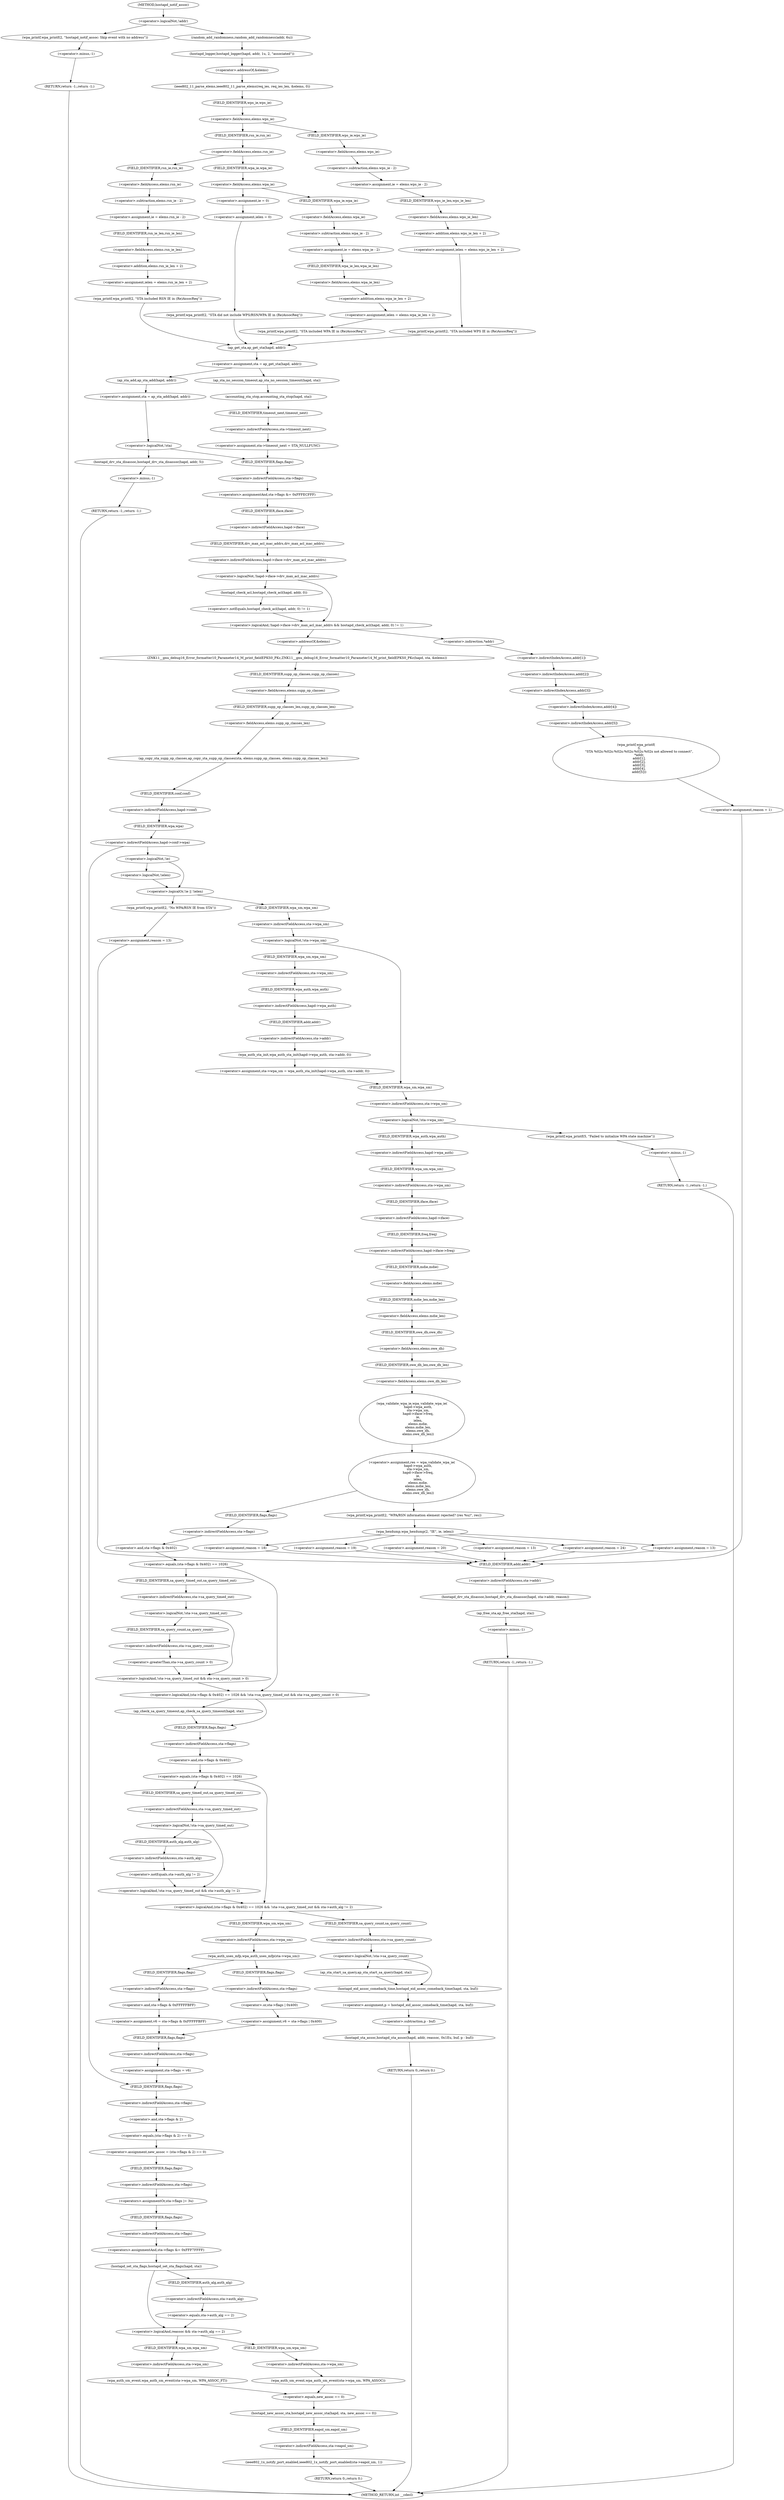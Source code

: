 digraph hostapd_notif_assoc {  
"1000129" [label = "(<operator>.logicalNot,!addr)" ]
"1000132" [label = "(wpa_printf,wpa_printf(2, \"hostapd_notif_assoc: Skip event with no address\"))" ]
"1000135" [label = "(RETURN,return -1;,return -1;)" ]
"1000136" [label = "(<operator>.minus,-1)" ]
"1000138" [label = "(random_add_randomness,random_add_randomness(addr, 6u))" ]
"1000141" [label = "(hostapd_logger,hostapd_logger(hapd, addr, 1u, 2, \"associated\"))" ]
"1000147" [label = "(ieee802_11_parse_elems,ieee802_11_parse_elems(req_ies, req_ies_len, &elems, 0))" ]
"1000150" [label = "(<operator>.addressOf,&elems)" ]
"1000154" [label = "(<operator>.fieldAccess,elems.wps_ie)" ]
"1000156" [label = "(FIELD_IDENTIFIER,wps_ie,wps_ie)" ]
"1000158" [label = "(<operator>.assignment,ie = elems.wps_ie - 2)" ]
"1000160" [label = "(<operator>.subtraction,elems.wps_ie - 2)" ]
"1000161" [label = "(<operator>.fieldAccess,elems.wps_ie)" ]
"1000163" [label = "(FIELD_IDENTIFIER,wps_ie,wps_ie)" ]
"1000165" [label = "(<operator>.assignment,ielen = elems.wps_ie_len + 2)" ]
"1000167" [label = "(<operator>.addition,elems.wps_ie_len + 2)" ]
"1000168" [label = "(<operator>.fieldAccess,elems.wps_ie_len)" ]
"1000170" [label = "(FIELD_IDENTIFIER,wps_ie_len,wps_ie_len)" ]
"1000172" [label = "(wpa_printf,wpa_printf(2, \"STA included WPS IE in (Re)AssocReq\"))" ]
"1000177" [label = "(<operator>.fieldAccess,elems.rsn_ie)" ]
"1000179" [label = "(FIELD_IDENTIFIER,rsn_ie,rsn_ie)" ]
"1000181" [label = "(<operator>.assignment,ie = elems.rsn_ie - 2)" ]
"1000183" [label = "(<operator>.subtraction,elems.rsn_ie - 2)" ]
"1000184" [label = "(<operator>.fieldAccess,elems.rsn_ie)" ]
"1000186" [label = "(FIELD_IDENTIFIER,rsn_ie,rsn_ie)" ]
"1000188" [label = "(<operator>.assignment,ielen = elems.rsn_ie_len + 2)" ]
"1000190" [label = "(<operator>.addition,elems.rsn_ie_len + 2)" ]
"1000191" [label = "(<operator>.fieldAccess,elems.rsn_ie_len)" ]
"1000193" [label = "(FIELD_IDENTIFIER,rsn_ie_len,rsn_ie_len)" ]
"1000195" [label = "(wpa_printf,wpa_printf(2, \"STA included RSN IE in (Re)AssocReq\"))" ]
"1000200" [label = "(<operator>.fieldAccess,elems.wpa_ie)" ]
"1000202" [label = "(FIELD_IDENTIFIER,wpa_ie,wpa_ie)" ]
"1000204" [label = "(<operator>.assignment,ie = elems.wpa_ie - 2)" ]
"1000206" [label = "(<operator>.subtraction,elems.wpa_ie - 2)" ]
"1000207" [label = "(<operator>.fieldAccess,elems.wpa_ie)" ]
"1000209" [label = "(FIELD_IDENTIFIER,wpa_ie,wpa_ie)" ]
"1000211" [label = "(<operator>.assignment,ielen = elems.wpa_ie_len + 2)" ]
"1000213" [label = "(<operator>.addition,elems.wpa_ie_len + 2)" ]
"1000214" [label = "(<operator>.fieldAccess,elems.wpa_ie_len)" ]
"1000216" [label = "(FIELD_IDENTIFIER,wpa_ie_len,wpa_ie_len)" ]
"1000218" [label = "(wpa_printf,wpa_printf(2, \"STA included WPA IE in (Re)AssocReq\"))" ]
"1000223" [label = "(<operator>.assignment,ie = 0)" ]
"1000226" [label = "(<operator>.assignment,ielen = 0)" ]
"1000229" [label = "(wpa_printf,wpa_printf(2, \"STA did not include WPS/RSN/WPA IE in (Re)AssocReq\"))" ]
"1000232" [label = "(<operator>.assignment,sta = ap_get_sta(hapd, addr))" ]
"1000234" [label = "(ap_get_sta,ap_get_sta(hapd, addr))" ]
"1000240" [label = "(ap_sta_no_session_timeout,ap_sta_no_session_timeout(hapd, sta))" ]
"1000243" [label = "(accounting_sta_stop,accounting_sta_stop(hapd, sta))" ]
"1000246" [label = "(<operator>.assignment,sta->timeout_next = STA_NULLFUNC)" ]
"1000247" [label = "(<operator>.indirectFieldAccess,sta->timeout_next)" ]
"1000249" [label = "(FIELD_IDENTIFIER,timeout_next,timeout_next)" ]
"1000253" [label = "(<operator>.assignment,sta = ap_sta_add(hapd, addr))" ]
"1000255" [label = "(ap_sta_add,ap_sta_add(hapd, addr))" ]
"1000259" [label = "(<operator>.logicalNot,!sta)" ]
"1000262" [label = "(hostapd_drv_sta_disassoc,hostapd_drv_sta_disassoc(hapd, addr, 5))" ]
"1000266" [label = "(RETURN,return -1;,return -1;)" ]
"1000267" [label = "(<operator>.minus,-1)" ]
"1000269" [label = "(<operators>.assignmentAnd,sta->flags &= 0xFFFECFFF)" ]
"1000270" [label = "(<operator>.indirectFieldAccess,sta->flags)" ]
"1000272" [label = "(FIELD_IDENTIFIER,flags,flags)" ]
"1000275" [label = "(<operator>.logicalAnd,!hapd->iface->drv_max_acl_mac_addrs && hostapd_check_acl(hapd, addr, 0) != 1)" ]
"1000276" [label = "(<operator>.logicalNot,!hapd->iface->drv_max_acl_mac_addrs)" ]
"1000277" [label = "(<operator>.indirectFieldAccess,hapd->iface->drv_max_acl_mac_addrs)" ]
"1000278" [label = "(<operator>.indirectFieldAccess,hapd->iface)" ]
"1000280" [label = "(FIELD_IDENTIFIER,iface,iface)" ]
"1000281" [label = "(FIELD_IDENTIFIER,drv_max_acl_mac_addrs,drv_max_acl_mac_addrs)" ]
"1000282" [label = "(<operator>.notEquals,hostapd_check_acl(hapd, addr, 0) != 1)" ]
"1000283" [label = "(hostapd_check_acl,hostapd_check_acl(hapd, addr, 0))" ]
"1000289" [label = "(wpa_printf,wpa_printf(\n      3,\n      \"STA %02x:%02x:%02x:%02x:%02x:%02x not allowed to connect\",\n      *addr,\n      addr[1],\n      addr[2],\n      addr[3],\n      addr[4],\n      addr[5]))" ]
"1000292" [label = "(<operator>.indirection,*addr)" ]
"1000294" [label = "(<operator>.indirectIndexAccess,addr[1])" ]
"1000297" [label = "(<operator>.indirectIndexAccess,addr[2])" ]
"1000300" [label = "(<operator>.indirectIndexAccess,addr[3])" ]
"1000303" [label = "(<operator>.indirectIndexAccess,addr[4])" ]
"1000306" [label = "(<operator>.indirectIndexAccess,addr[5])" ]
"1000309" [label = "(<operator>.assignment,reason = 1)" ]
"1000313" [label = "(hostapd_drv_sta_disassoc,hostapd_drv_sta_disassoc(hapd, sta->addr, reason))" ]
"1000315" [label = "(<operator>.indirectFieldAccess,sta->addr)" ]
"1000317" [label = "(FIELD_IDENTIFIER,addr,addr)" ]
"1000319" [label = "(ap_free_sta,ap_free_sta(hapd, sta))" ]
"1000322" [label = "(RETURN,return -1;,return -1;)" ]
"1000323" [label = "(<operator>.minus,-1)" ]
"1000325" [label = "(ZNK11__gnu_debug16_Error_formatter10_Parameter14_M_print_fieldEPKS0_PKc,ZNK11__gnu_debug16_Error_formatter10_Parameter14_M_print_fieldEPKS0_PKc(hapd, sta, &elems))" ]
"1000328" [label = "(<operator>.addressOf,&elems)" ]
"1000330" [label = "(ap_copy_sta_supp_op_classes,ap_copy_sta_supp_op_classes(sta, elems.supp_op_classes, elems.supp_op_classes_len))" ]
"1000332" [label = "(<operator>.fieldAccess,elems.supp_op_classes)" ]
"1000334" [label = "(FIELD_IDENTIFIER,supp_op_classes,supp_op_classes)" ]
"1000335" [label = "(<operator>.fieldAccess,elems.supp_op_classes_len)" ]
"1000337" [label = "(FIELD_IDENTIFIER,supp_op_classes_len,supp_op_classes_len)" ]
"1000339" [label = "(<operator>.indirectFieldAccess,hapd->conf->wpa)" ]
"1000340" [label = "(<operator>.indirectFieldAccess,hapd->conf)" ]
"1000342" [label = "(FIELD_IDENTIFIER,conf,conf)" ]
"1000343" [label = "(FIELD_IDENTIFIER,wpa,wpa)" ]
"1000346" [label = "(<operator>.logicalOr,!ie || !ielen)" ]
"1000347" [label = "(<operator>.logicalNot,!ie)" ]
"1000349" [label = "(<operator>.logicalNot,!ielen)" ]
"1000352" [label = "(wpa_printf,wpa_printf(2, \"No WPA/RSN IE from STA\"))" ]
"1000355" [label = "(<operator>.assignment,reason = 13)" ]
"1000360" [label = "(<operator>.logicalNot,!sta->wpa_sm)" ]
"1000361" [label = "(<operator>.indirectFieldAccess,sta->wpa_sm)" ]
"1000363" [label = "(FIELD_IDENTIFIER,wpa_sm,wpa_sm)" ]
"1000364" [label = "(<operator>.assignment,sta->wpa_sm = wpa_auth_sta_init(hapd->wpa_auth, sta->addr, 0))" ]
"1000365" [label = "(<operator>.indirectFieldAccess,sta->wpa_sm)" ]
"1000367" [label = "(FIELD_IDENTIFIER,wpa_sm,wpa_sm)" ]
"1000368" [label = "(wpa_auth_sta_init,wpa_auth_sta_init(hapd->wpa_auth, sta->addr, 0))" ]
"1000369" [label = "(<operator>.indirectFieldAccess,hapd->wpa_auth)" ]
"1000371" [label = "(FIELD_IDENTIFIER,wpa_auth,wpa_auth)" ]
"1000372" [label = "(<operator>.indirectFieldAccess,sta->addr)" ]
"1000374" [label = "(FIELD_IDENTIFIER,addr,addr)" ]
"1000377" [label = "(<operator>.logicalNot,!sta->wpa_sm)" ]
"1000378" [label = "(<operator>.indirectFieldAccess,sta->wpa_sm)" ]
"1000380" [label = "(FIELD_IDENTIFIER,wpa_sm,wpa_sm)" ]
"1000382" [label = "(wpa_printf,wpa_printf(5, \"Failed to initialize WPA state machine\"))" ]
"1000385" [label = "(RETURN,return -1;,return -1;)" ]
"1000386" [label = "(<operator>.minus,-1)" ]
"1000388" [label = "(<operator>.assignment,res = wpa_validate_wpa_ie(\n            hapd->wpa_auth,\n            sta->wpa_sm,\n            hapd->iface->freq,\n            ie,\n            ielen,\n            elems.mdie,\n            elems.mdie_len,\n            elems.owe_dh,\n            elems.owe_dh_len))" ]
"1000390" [label = "(wpa_validate_wpa_ie,wpa_validate_wpa_ie(\n            hapd->wpa_auth,\n            sta->wpa_sm,\n            hapd->iface->freq,\n            ie,\n            ielen,\n            elems.mdie,\n            elems.mdie_len,\n            elems.owe_dh,\n            elems.owe_dh_len))" ]
"1000391" [label = "(<operator>.indirectFieldAccess,hapd->wpa_auth)" ]
"1000393" [label = "(FIELD_IDENTIFIER,wpa_auth,wpa_auth)" ]
"1000394" [label = "(<operator>.indirectFieldAccess,sta->wpa_sm)" ]
"1000396" [label = "(FIELD_IDENTIFIER,wpa_sm,wpa_sm)" ]
"1000397" [label = "(<operator>.indirectFieldAccess,hapd->iface->freq)" ]
"1000398" [label = "(<operator>.indirectFieldAccess,hapd->iface)" ]
"1000400" [label = "(FIELD_IDENTIFIER,iface,iface)" ]
"1000401" [label = "(FIELD_IDENTIFIER,freq,freq)" ]
"1000404" [label = "(<operator>.fieldAccess,elems.mdie)" ]
"1000406" [label = "(FIELD_IDENTIFIER,mdie,mdie)" ]
"1000407" [label = "(<operator>.fieldAccess,elems.mdie_len)" ]
"1000409" [label = "(FIELD_IDENTIFIER,mdie_len,mdie_len)" ]
"1000410" [label = "(<operator>.fieldAccess,elems.owe_dh)" ]
"1000412" [label = "(FIELD_IDENTIFIER,owe_dh,owe_dh)" ]
"1000413" [label = "(<operator>.fieldAccess,elems.owe_dh_len)" ]
"1000415" [label = "(FIELD_IDENTIFIER,owe_dh_len,owe_dh_len)" ]
"1000419" [label = "(wpa_printf,wpa_printf(2, \"WPA/RSN information element rejected? (res %u)\", res))" ]
"1000423" [label = "(wpa_hexdump,wpa_hexdump(2, \"IE\", ie, ielen))" ]
"1000432" [label = "(<operator>.assignment,reason = 18)" ]
"1000437" [label = "(<operator>.assignment,reason = 19)" ]
"1000442" [label = "(<operator>.assignment,reason = 20)" ]
"1000447" [label = "(<operator>.assignment,reason = 13)" ]
"1000452" [label = "(<operator>.assignment,reason = 24)" ]
"1000457" [label = "(<operator>.assignment,reason = 13)" ]
"1000463" [label = "(<operator>.logicalAnd,(sta->flags & 0x402) == 1026 && !sta->sa_query_timed_out && sta->sa_query_count > 0)" ]
"1000464" [label = "(<operator>.equals,(sta->flags & 0x402) == 1026)" ]
"1000465" [label = "(<operator>.and,sta->flags & 0x402)" ]
"1000466" [label = "(<operator>.indirectFieldAccess,sta->flags)" ]
"1000468" [label = "(FIELD_IDENTIFIER,flags,flags)" ]
"1000471" [label = "(<operator>.logicalAnd,!sta->sa_query_timed_out && sta->sa_query_count > 0)" ]
"1000472" [label = "(<operator>.logicalNot,!sta->sa_query_timed_out)" ]
"1000473" [label = "(<operator>.indirectFieldAccess,sta->sa_query_timed_out)" ]
"1000475" [label = "(FIELD_IDENTIFIER,sa_query_timed_out,sa_query_timed_out)" ]
"1000476" [label = "(<operator>.greaterThan,sta->sa_query_count > 0)" ]
"1000477" [label = "(<operator>.indirectFieldAccess,sta->sa_query_count)" ]
"1000479" [label = "(FIELD_IDENTIFIER,sa_query_count,sa_query_count)" ]
"1000481" [label = "(ap_check_sa_query_timeout,ap_check_sa_query_timeout(hapd, sta))" ]
"1000485" [label = "(<operator>.logicalAnd,(sta->flags & 0x402) == 1026 && !sta->sa_query_timed_out && sta->auth_alg != 2)" ]
"1000486" [label = "(<operator>.equals,(sta->flags & 0x402) == 1026)" ]
"1000487" [label = "(<operator>.and,sta->flags & 0x402)" ]
"1000488" [label = "(<operator>.indirectFieldAccess,sta->flags)" ]
"1000490" [label = "(FIELD_IDENTIFIER,flags,flags)" ]
"1000493" [label = "(<operator>.logicalAnd,!sta->sa_query_timed_out && sta->auth_alg != 2)" ]
"1000494" [label = "(<operator>.logicalNot,!sta->sa_query_timed_out)" ]
"1000495" [label = "(<operator>.indirectFieldAccess,sta->sa_query_timed_out)" ]
"1000497" [label = "(FIELD_IDENTIFIER,sa_query_timed_out,sa_query_timed_out)" ]
"1000498" [label = "(<operator>.notEquals,sta->auth_alg != 2)" ]
"1000499" [label = "(<operator>.indirectFieldAccess,sta->auth_alg)" ]
"1000501" [label = "(FIELD_IDENTIFIER,auth_alg,auth_alg)" ]
"1000505" [label = "(<operator>.logicalNot,!sta->sa_query_count)" ]
"1000506" [label = "(<operator>.indirectFieldAccess,sta->sa_query_count)" ]
"1000508" [label = "(FIELD_IDENTIFIER,sa_query_count,sa_query_count)" ]
"1000509" [label = "(ap_sta_start_sa_query,ap_sta_start_sa_query(hapd, sta))" ]
"1000512" [label = "(<operator>.assignment,p = hostapd_eid_assoc_comeback_time(hapd, sta, buf))" ]
"1000514" [label = "(hostapd_eid_assoc_comeback_time,hostapd_eid_assoc_comeback_time(hapd, sta, buf))" ]
"1000518" [label = "(hostapd_sta_assoc,hostapd_sta_assoc(hapd, addr, reassoc, 0x1Eu, buf, p - buf))" ]
"1000524" [label = "(<operator>.subtraction,p - buf)" ]
"1000527" [label = "(RETURN,return 0;,return 0;)" ]
"1000530" [label = "(wpa_auth_uses_mfp,wpa_auth_uses_mfp(sta->wpa_sm))" ]
"1000531" [label = "(<operator>.indirectFieldAccess,sta->wpa_sm)" ]
"1000533" [label = "(FIELD_IDENTIFIER,wpa_sm,wpa_sm)" ]
"1000534" [label = "(<operator>.assignment,v6 = sta->flags | 0x400)" ]
"1000536" [label = "(<operator>.or,sta->flags | 0x400)" ]
"1000537" [label = "(<operator>.indirectFieldAccess,sta->flags)" ]
"1000539" [label = "(FIELD_IDENTIFIER,flags,flags)" ]
"1000542" [label = "(<operator>.assignment,v6 = sta->flags & 0xFFFFFBFF)" ]
"1000544" [label = "(<operator>.and,sta->flags & 0xFFFFFBFF)" ]
"1000545" [label = "(<operator>.indirectFieldAccess,sta->flags)" ]
"1000547" [label = "(FIELD_IDENTIFIER,flags,flags)" ]
"1000549" [label = "(<operator>.assignment,sta->flags = v6)" ]
"1000550" [label = "(<operator>.indirectFieldAccess,sta->flags)" ]
"1000552" [label = "(FIELD_IDENTIFIER,flags,flags)" ]
"1000554" [label = "(<operator>.assignment,new_assoc = (sta->flags & 2) == 0)" ]
"1000556" [label = "(<operator>.equals,(sta->flags & 2) == 0)" ]
"1000557" [label = "(<operator>.and,sta->flags & 2)" ]
"1000558" [label = "(<operator>.indirectFieldAccess,sta->flags)" ]
"1000560" [label = "(FIELD_IDENTIFIER,flags,flags)" ]
"1000563" [label = "(<operators>.assignmentOr,sta->flags |= 3u)" ]
"1000564" [label = "(<operator>.indirectFieldAccess,sta->flags)" ]
"1000566" [label = "(FIELD_IDENTIFIER,flags,flags)" ]
"1000568" [label = "(<operators>.assignmentAnd,sta->flags &= 0xFFF7FFFF)" ]
"1000569" [label = "(<operator>.indirectFieldAccess,sta->flags)" ]
"1000571" [label = "(FIELD_IDENTIFIER,flags,flags)" ]
"1000573" [label = "(hostapd_set_sta_flags,hostapd_set_sta_flags(hapd, sta))" ]
"1000577" [label = "(<operator>.logicalAnd,reassoc && sta->auth_alg == 2)" ]
"1000579" [label = "(<operator>.equals,sta->auth_alg == 2)" ]
"1000580" [label = "(<operator>.indirectFieldAccess,sta->auth_alg)" ]
"1000582" [label = "(FIELD_IDENTIFIER,auth_alg,auth_alg)" ]
"1000584" [label = "(wpa_auth_sm_event,wpa_auth_sm_event(sta->wpa_sm, WPA_ASSOC_FT))" ]
"1000585" [label = "(<operator>.indirectFieldAccess,sta->wpa_sm)" ]
"1000587" [label = "(FIELD_IDENTIFIER,wpa_sm,wpa_sm)" ]
"1000590" [label = "(wpa_auth_sm_event,wpa_auth_sm_event(sta->wpa_sm, WPA_ASSOC))" ]
"1000591" [label = "(<operator>.indirectFieldAccess,sta->wpa_sm)" ]
"1000593" [label = "(FIELD_IDENTIFIER,wpa_sm,wpa_sm)" ]
"1000595" [label = "(hostapd_new_assoc_sta,hostapd_new_assoc_sta(hapd, sta, new_assoc == 0))" ]
"1000598" [label = "(<operator>.equals,new_assoc == 0)" ]
"1000601" [label = "(ieee802_1x_notify_port_enabled,ieee802_1x_notify_port_enabled(sta->eapol_sm, 1))" ]
"1000602" [label = "(<operator>.indirectFieldAccess,sta->eapol_sm)" ]
"1000604" [label = "(FIELD_IDENTIFIER,eapol_sm,eapol_sm)" ]
"1000606" [label = "(RETURN,return 0;,return 0;)" ]
"1000111" [label = "(METHOD,hostapd_notif_assoc)" ]
"1000608" [label = "(METHOD_RETURN,int __cdecl)" ]
  "1000129" -> "1000132" 
  "1000129" -> "1000138" 
  "1000132" -> "1000136" 
  "1000135" -> "1000608" 
  "1000136" -> "1000135" 
  "1000138" -> "1000141" 
  "1000141" -> "1000150" 
  "1000147" -> "1000156" 
  "1000150" -> "1000147" 
  "1000154" -> "1000163" 
  "1000154" -> "1000179" 
  "1000156" -> "1000154" 
  "1000158" -> "1000170" 
  "1000160" -> "1000158" 
  "1000161" -> "1000160" 
  "1000163" -> "1000161" 
  "1000165" -> "1000172" 
  "1000167" -> "1000165" 
  "1000168" -> "1000167" 
  "1000170" -> "1000168" 
  "1000172" -> "1000234" 
  "1000177" -> "1000186" 
  "1000177" -> "1000202" 
  "1000179" -> "1000177" 
  "1000181" -> "1000193" 
  "1000183" -> "1000181" 
  "1000184" -> "1000183" 
  "1000186" -> "1000184" 
  "1000188" -> "1000195" 
  "1000190" -> "1000188" 
  "1000191" -> "1000190" 
  "1000193" -> "1000191" 
  "1000195" -> "1000234" 
  "1000200" -> "1000209" 
  "1000200" -> "1000223" 
  "1000202" -> "1000200" 
  "1000204" -> "1000216" 
  "1000206" -> "1000204" 
  "1000207" -> "1000206" 
  "1000209" -> "1000207" 
  "1000211" -> "1000218" 
  "1000213" -> "1000211" 
  "1000214" -> "1000213" 
  "1000216" -> "1000214" 
  "1000218" -> "1000234" 
  "1000223" -> "1000226" 
  "1000226" -> "1000229" 
  "1000229" -> "1000234" 
  "1000232" -> "1000240" 
  "1000232" -> "1000255" 
  "1000234" -> "1000232" 
  "1000240" -> "1000243" 
  "1000243" -> "1000249" 
  "1000246" -> "1000272" 
  "1000247" -> "1000246" 
  "1000249" -> "1000247" 
  "1000253" -> "1000259" 
  "1000255" -> "1000253" 
  "1000259" -> "1000262" 
  "1000259" -> "1000272" 
  "1000262" -> "1000267" 
  "1000266" -> "1000608" 
  "1000267" -> "1000266" 
  "1000269" -> "1000280" 
  "1000270" -> "1000269" 
  "1000272" -> "1000270" 
  "1000275" -> "1000292" 
  "1000275" -> "1000328" 
  "1000276" -> "1000275" 
  "1000276" -> "1000283" 
  "1000277" -> "1000276" 
  "1000278" -> "1000281" 
  "1000280" -> "1000278" 
  "1000281" -> "1000277" 
  "1000282" -> "1000275" 
  "1000283" -> "1000282" 
  "1000289" -> "1000309" 
  "1000292" -> "1000294" 
  "1000294" -> "1000297" 
  "1000297" -> "1000300" 
  "1000300" -> "1000303" 
  "1000303" -> "1000306" 
  "1000306" -> "1000289" 
  "1000309" -> "1000317" 
  "1000313" -> "1000319" 
  "1000315" -> "1000313" 
  "1000317" -> "1000315" 
  "1000319" -> "1000323" 
  "1000322" -> "1000608" 
  "1000323" -> "1000322" 
  "1000325" -> "1000334" 
  "1000328" -> "1000325" 
  "1000330" -> "1000342" 
  "1000332" -> "1000337" 
  "1000334" -> "1000332" 
  "1000335" -> "1000330" 
  "1000337" -> "1000335" 
  "1000339" -> "1000347" 
  "1000339" -> "1000560" 
  "1000340" -> "1000343" 
  "1000342" -> "1000340" 
  "1000343" -> "1000339" 
  "1000346" -> "1000352" 
  "1000346" -> "1000363" 
  "1000347" -> "1000346" 
  "1000347" -> "1000349" 
  "1000349" -> "1000346" 
  "1000352" -> "1000355" 
  "1000355" -> "1000317" 
  "1000360" -> "1000367" 
  "1000360" -> "1000380" 
  "1000361" -> "1000360" 
  "1000363" -> "1000361" 
  "1000364" -> "1000380" 
  "1000365" -> "1000371" 
  "1000367" -> "1000365" 
  "1000368" -> "1000364" 
  "1000369" -> "1000374" 
  "1000371" -> "1000369" 
  "1000372" -> "1000368" 
  "1000374" -> "1000372" 
  "1000377" -> "1000382" 
  "1000377" -> "1000393" 
  "1000378" -> "1000377" 
  "1000380" -> "1000378" 
  "1000382" -> "1000386" 
  "1000385" -> "1000608" 
  "1000386" -> "1000385" 
  "1000388" -> "1000419" 
  "1000388" -> "1000468" 
  "1000390" -> "1000388" 
  "1000391" -> "1000396" 
  "1000393" -> "1000391" 
  "1000394" -> "1000400" 
  "1000396" -> "1000394" 
  "1000397" -> "1000406" 
  "1000398" -> "1000401" 
  "1000400" -> "1000398" 
  "1000401" -> "1000397" 
  "1000404" -> "1000409" 
  "1000406" -> "1000404" 
  "1000407" -> "1000412" 
  "1000409" -> "1000407" 
  "1000410" -> "1000415" 
  "1000412" -> "1000410" 
  "1000413" -> "1000390" 
  "1000415" -> "1000413" 
  "1000419" -> "1000423" 
  "1000423" -> "1000432" 
  "1000423" -> "1000437" 
  "1000423" -> "1000442" 
  "1000423" -> "1000447" 
  "1000423" -> "1000452" 
  "1000423" -> "1000457" 
  "1000432" -> "1000317" 
  "1000437" -> "1000317" 
  "1000442" -> "1000317" 
  "1000447" -> "1000317" 
  "1000452" -> "1000317" 
  "1000457" -> "1000317" 
  "1000463" -> "1000481" 
  "1000463" -> "1000490" 
  "1000464" -> "1000463" 
  "1000464" -> "1000475" 
  "1000465" -> "1000464" 
  "1000466" -> "1000465" 
  "1000468" -> "1000466" 
  "1000471" -> "1000463" 
  "1000472" -> "1000471" 
  "1000472" -> "1000479" 
  "1000473" -> "1000472" 
  "1000475" -> "1000473" 
  "1000476" -> "1000471" 
  "1000477" -> "1000476" 
  "1000479" -> "1000477" 
  "1000481" -> "1000490" 
  "1000485" -> "1000508" 
  "1000485" -> "1000533" 
  "1000486" -> "1000485" 
  "1000486" -> "1000497" 
  "1000487" -> "1000486" 
  "1000488" -> "1000487" 
  "1000490" -> "1000488" 
  "1000493" -> "1000485" 
  "1000494" -> "1000493" 
  "1000494" -> "1000501" 
  "1000495" -> "1000494" 
  "1000497" -> "1000495" 
  "1000498" -> "1000493" 
  "1000499" -> "1000498" 
  "1000501" -> "1000499" 
  "1000505" -> "1000509" 
  "1000505" -> "1000514" 
  "1000506" -> "1000505" 
  "1000508" -> "1000506" 
  "1000509" -> "1000514" 
  "1000512" -> "1000524" 
  "1000514" -> "1000512" 
  "1000518" -> "1000527" 
  "1000524" -> "1000518" 
  "1000527" -> "1000608" 
  "1000530" -> "1000539" 
  "1000530" -> "1000547" 
  "1000531" -> "1000530" 
  "1000533" -> "1000531" 
  "1000534" -> "1000552" 
  "1000536" -> "1000534" 
  "1000537" -> "1000536" 
  "1000539" -> "1000537" 
  "1000542" -> "1000552" 
  "1000544" -> "1000542" 
  "1000545" -> "1000544" 
  "1000547" -> "1000545" 
  "1000549" -> "1000560" 
  "1000550" -> "1000549" 
  "1000552" -> "1000550" 
  "1000554" -> "1000566" 
  "1000556" -> "1000554" 
  "1000557" -> "1000556" 
  "1000558" -> "1000557" 
  "1000560" -> "1000558" 
  "1000563" -> "1000571" 
  "1000564" -> "1000563" 
  "1000566" -> "1000564" 
  "1000568" -> "1000573" 
  "1000569" -> "1000568" 
  "1000571" -> "1000569" 
  "1000573" -> "1000577" 
  "1000573" -> "1000582" 
  "1000577" -> "1000587" 
  "1000577" -> "1000593" 
  "1000579" -> "1000577" 
  "1000580" -> "1000579" 
  "1000582" -> "1000580" 
  "1000584" -> "1000598" 
  "1000585" -> "1000584" 
  "1000587" -> "1000585" 
  "1000590" -> "1000598" 
  "1000591" -> "1000590" 
  "1000593" -> "1000591" 
  "1000595" -> "1000604" 
  "1000598" -> "1000595" 
  "1000601" -> "1000606" 
  "1000602" -> "1000601" 
  "1000604" -> "1000602" 
  "1000606" -> "1000608" 
  "1000111" -> "1000129" 
}

